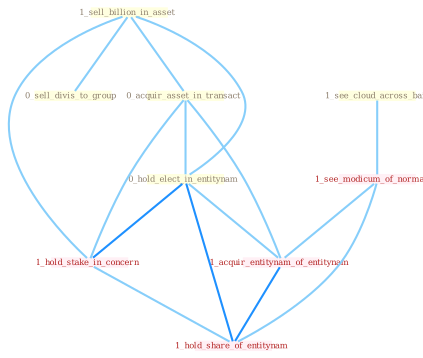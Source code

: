 Graph G{ 
    node
    [shape=polygon,style=filled,width=.5,height=.06,color="#BDFCC9",fixedsize=true,fontsize=4,
    fontcolor="#2f4f4f"];
    {node
    [color="#ffffe0", fontcolor="#8b7d6b"] "1_see_cloud_across_bai " "1_sell_billion_in_asset " "0_sell_divis_to_group " "0_acquir_asset_in_transact " "0_hold_elect_in_entitynam "}
{node [color="#fff0f5", fontcolor="#b22222"] "1_hold_stake_in_concern " "1_see_modicum_of_normalci " "1_acquir_entitynam_of_entitynam " "1_hold_share_of_entitynam "}
edge [color="#B0E2FF"];

	"1_see_cloud_across_bai " -- "1_see_modicum_of_normalci " [w="1", color="#87cefa" ];
	"1_sell_billion_in_asset " -- "0_sell_divis_to_group " [w="1", color="#87cefa" ];
	"1_sell_billion_in_asset " -- "0_acquir_asset_in_transact " [w="1", color="#87cefa" ];
	"1_sell_billion_in_asset " -- "0_hold_elect_in_entitynam " [w="1", color="#87cefa" ];
	"1_sell_billion_in_asset " -- "1_hold_stake_in_concern " [w="1", color="#87cefa" ];
	"0_acquir_asset_in_transact " -- "0_hold_elect_in_entitynam " [w="1", color="#87cefa" ];
	"0_acquir_asset_in_transact " -- "1_hold_stake_in_concern " [w="1", color="#87cefa" ];
	"0_acquir_asset_in_transact " -- "1_acquir_entitynam_of_entitynam " [w="1", color="#87cefa" ];
	"0_hold_elect_in_entitynam " -- "1_hold_stake_in_concern " [w="2", color="#1e90ff" , len=0.8];
	"0_hold_elect_in_entitynam " -- "1_acquir_entitynam_of_entitynam " [w="1", color="#87cefa" ];
	"0_hold_elect_in_entitynam " -- "1_hold_share_of_entitynam " [w="2", color="#1e90ff" , len=0.8];
	"1_hold_stake_in_concern " -- "1_hold_share_of_entitynam " [w="1", color="#87cefa" ];
	"1_see_modicum_of_normalci " -- "1_acquir_entitynam_of_entitynam " [w="1", color="#87cefa" ];
	"1_see_modicum_of_normalci " -- "1_hold_share_of_entitynam " [w="1", color="#87cefa" ];
	"1_acquir_entitynam_of_entitynam " -- "1_hold_share_of_entitynam " [w="2", color="#1e90ff" , len=0.8];
}